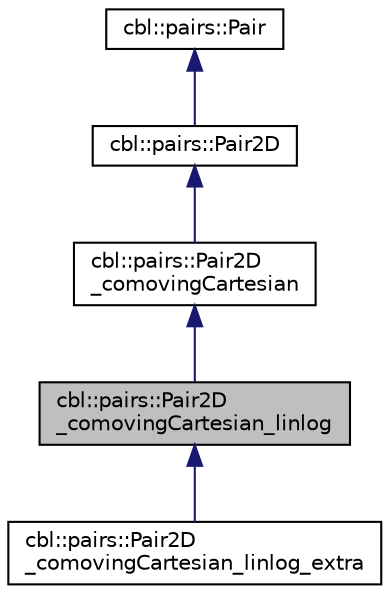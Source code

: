 digraph "cbl::pairs::Pair2D_comovingCartesian_linlog"
{
  edge [fontname="Helvetica",fontsize="10",labelfontname="Helvetica",labelfontsize="10"];
  node [fontname="Helvetica",fontsize="10",shape=record];
  Node0 [label="cbl::pairs::Pair2D\l_comovingCartesian_linlog",height=0.2,width=0.4,color="black", fillcolor="grey75", style="filled", fontcolor="black"];
  Node1 -> Node0 [dir="back",color="midnightblue",fontsize="10",style="solid",fontname="Helvetica"];
  Node1 [label="cbl::pairs::Pair2D\l_comovingCartesian",height=0.2,width=0.4,color="black", fillcolor="white", style="filled",URL="$d1/d56/classcbl_1_1pairs_1_1Pair2D__comovingCartesian.html",tooltip="The class Pair2D_comovingCartesian. "];
  Node2 -> Node1 [dir="back",color="midnightblue",fontsize="10",style="solid",fontname="Helvetica"];
  Node2 [label="cbl::pairs::Pair2D",height=0.2,width=0.4,color="black", fillcolor="white", style="filled",URL="$d6/d99/classcbl_1_1pairs_1_1Pair2D.html",tooltip="The class Pair2D. "];
  Node3 -> Node2 [dir="back",color="midnightblue",fontsize="10",style="solid",fontname="Helvetica"];
  Node3 [label="cbl::pairs::Pair",height=0.2,width=0.4,color="black", fillcolor="white", style="filled",URL="$d2/db5/classcbl_1_1pairs_1_1Pair.html",tooltip="The class Pair. "];
  Node0 -> Node4 [dir="back",color="midnightblue",fontsize="10",style="solid",fontname="Helvetica"];
  Node4 [label="cbl::pairs::Pair2D\l_comovingCartesian_linlog_extra",height=0.2,width=0.4,color="black", fillcolor="white", style="filled",URL="$da/d83/classcbl_1_1pairs_1_1Pair2D__comovingCartesian__linlog__extra.html",tooltip="The class Pair2D_comovingCartesian_linlog_extra. "];
}
